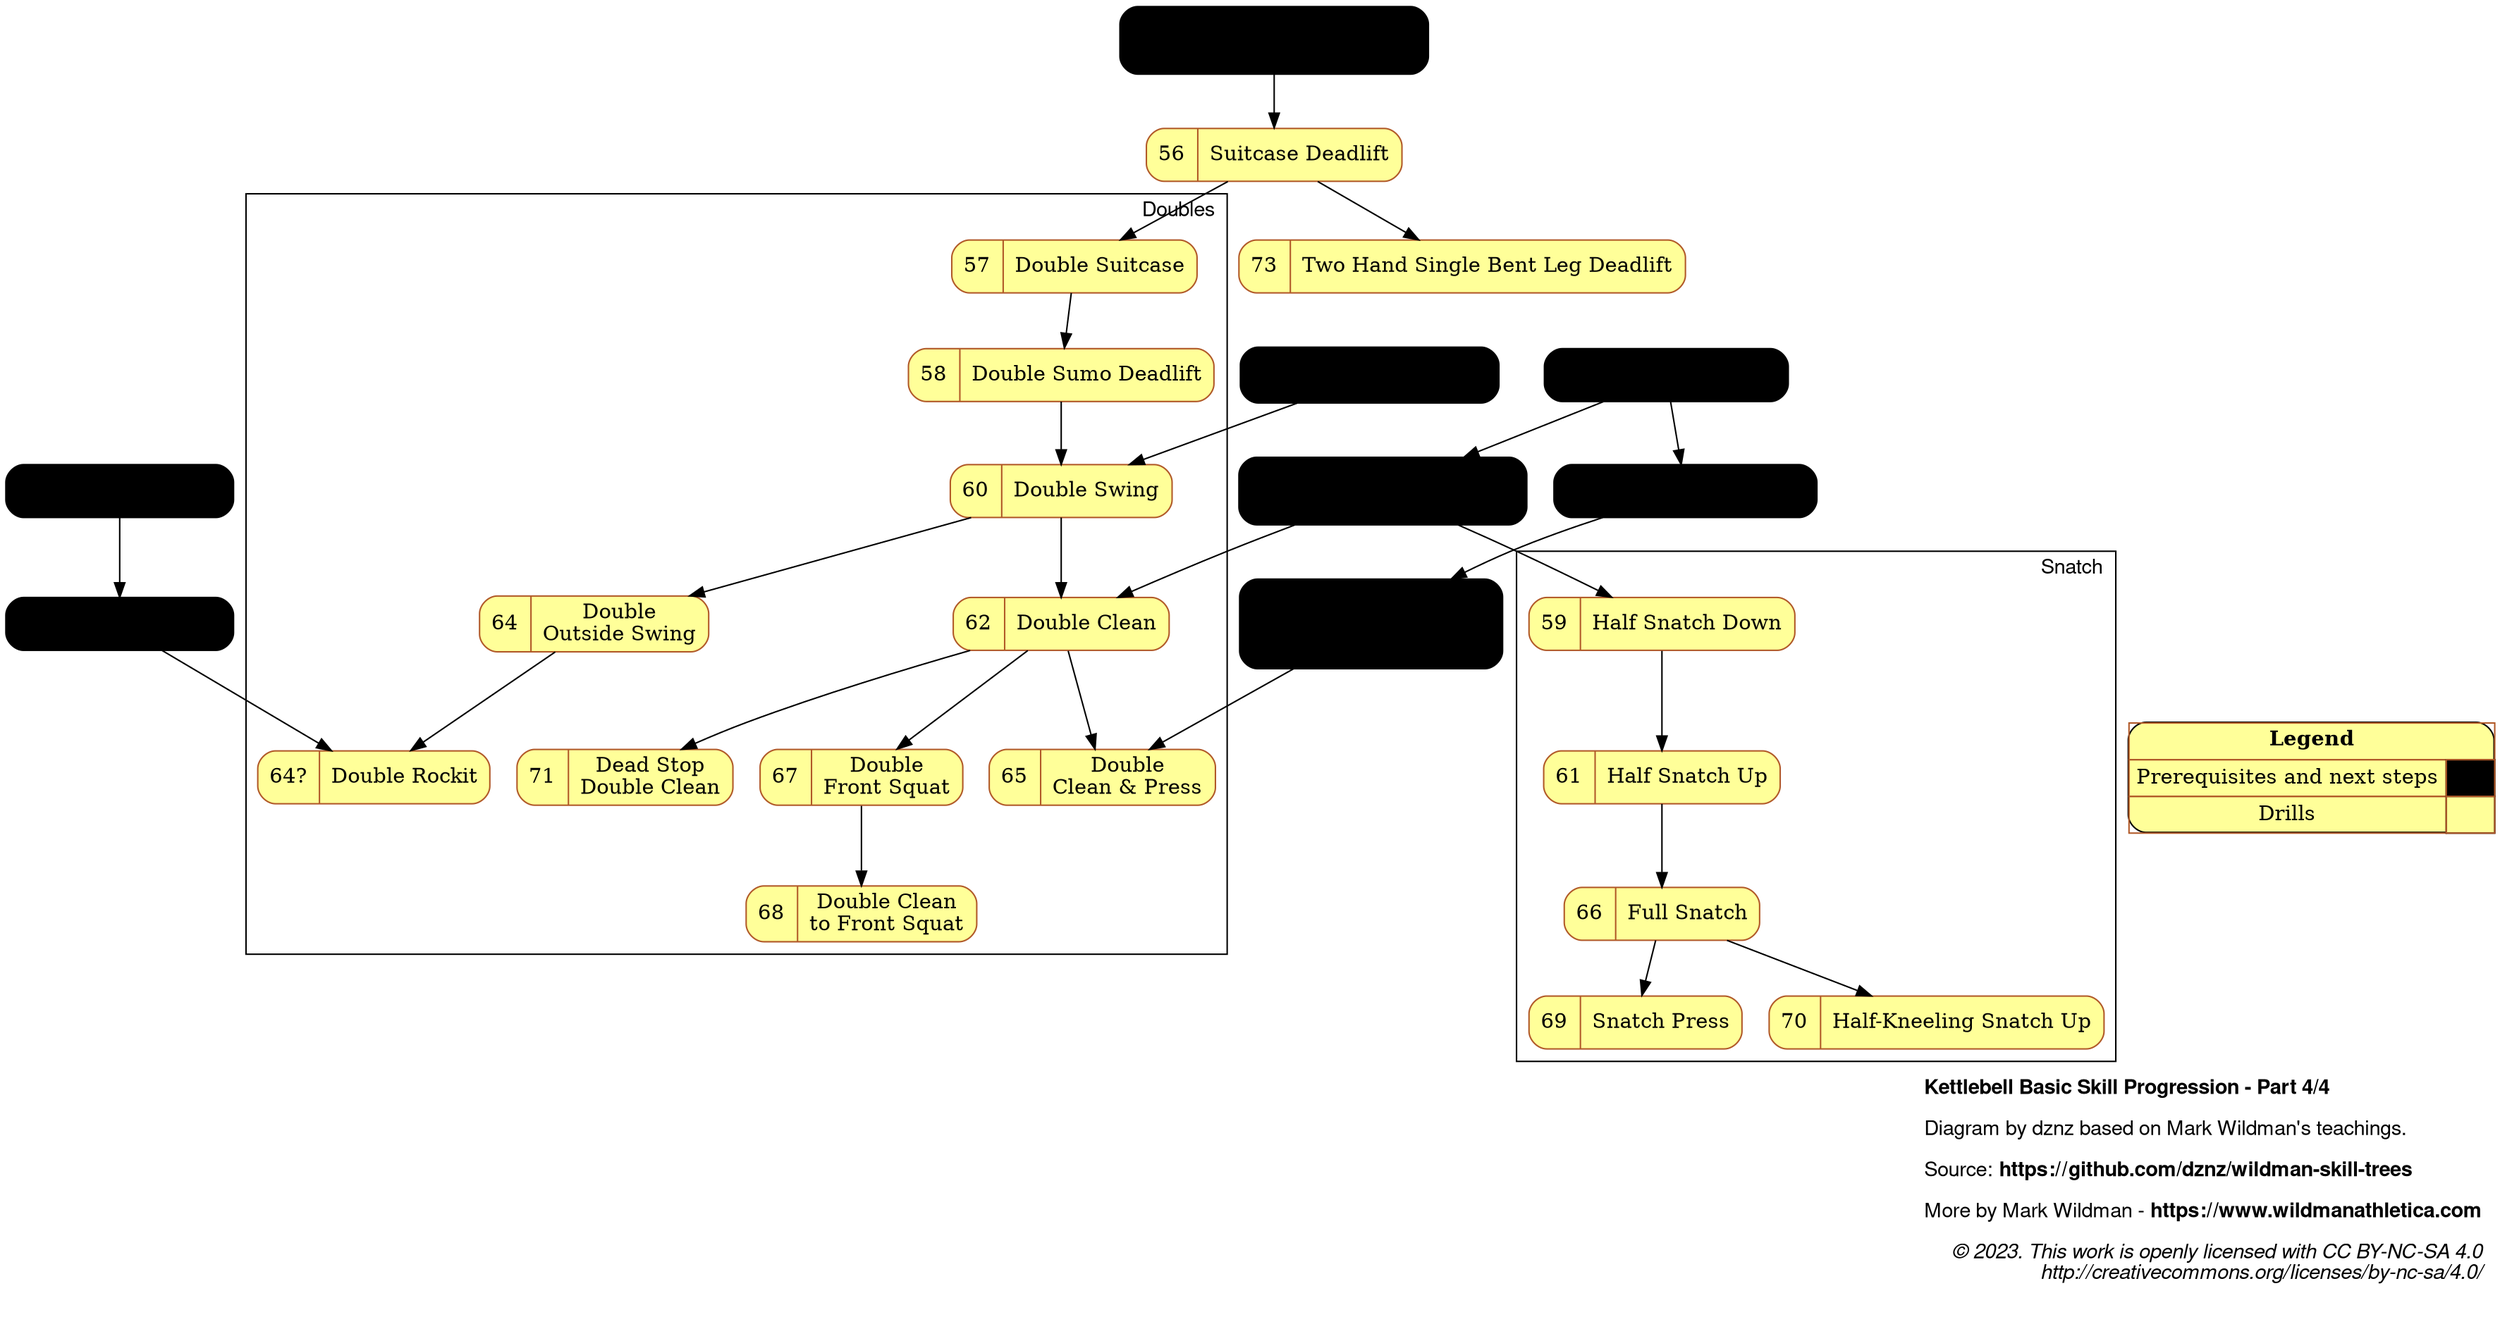digraph kb_progression {

  label=<
<B>Kettlebell Basic Skill Progression - Part 4/4</B><BR ALIGN="LEFT"/><BR ALIGN="LEFT"/>
Diagram by dznz based on Mark Wildman's teachings.<BR ALIGN="LEFT"/><BR ALIGN="LEFT"/>
Source: <B>https://github.com/dznz/wildman-skill-trees</B><BR ALIGN="LEFT"/><BR ALIGN="LEFT"/>
More by Mark Wildman - <B>https://www.wildmanathletica.com</B><BR ALIGN="LEFT"/><BR ALIGN="LEFT"/>
<I>
© 2023. This work is openly licensed with CC BY-NC-SA 4.0<BR ALIGN="RIGHT"/>
http://creativecommons.org/licenses/by-nc-sa/4.0/<BR ALIGN="RIGHT"/>
</I>
  >
  graph [labeljust=r]
  graph [fontname="Helvetica,Arial,sans-serif"]

  node [colorscheme="paired12"]
  node [shape=record]
  node [style="rounded,filled"]
  node [color=12, fillcolor=11]

  subgraph pre {
    node [color=lightslategrey, fillcolor=ghostwhite]
    ext_hc_dblswing    [label="{{HC|Double Swing}}"]
    ext_hc_dblrockit   [label="{{HC|Double Rockit}}"]
    
    mov_deadlift       [label="{{KB-01|Two Hand Deadlift}|HIP HINGE}"               URL="https://www.youtube.com/watch?v=x0XkmM34BPI&list=PLk4oYPJ7TXKhX8YqA2AVrfgs_pEF6p7KA&index=1"];
    mov_h2h            [label="{{KB-10|Hand to Hand\nTransition}}"                  URL="https://www.youtube.com/watch?v=0Uk0Rdm3QFs&list=PLk4oYPJ7TXKhX8YqA2AVrfgs_pEF6p7KA&index=10"]
    mov_clean          [label="KB-12|Swing Clean"                                   URL="https://www.youtube.com/watch?v=_nIsSXWs5iU&list=PLk4oYPJ7TXKhX8YqA2AVrfgs_pEF6p7KA&index=12"]
    mov_startstopclean [label="{{KB-16|Start Stop Clean}|START & END CLEAN}"        URL="https://www.youtube.com/watch?v=XbK3jxI0WNQ&list=PLk4oYPJ7TXKhX8YqA2AVrfgs_pEF6p7KA&index=16"]
    mov_cap            [label="KB-17|Clean & Press"                                 URL="https://www.youtube.com/watch?v=SSxB3m5qRas&list=PLk4oYPJ7TXKhX8YqA2AVrfgs_pEF6p7KA&index=17"]
    mov_startstopcap   [label="{{KB-19|Start Stop\nClean & Press}|START & END C&P}" URL="https://www.youtube.com/watch?v=dSj3kqbuois&list=PLk4oYPJ7TXKhX8YqA2AVrfgs_pEF6p7KA&index=19"]

  }

  mov_suitcasedl         [label="{{56|Suitcase Deadlift}}"                               URL="https://www.youtube.com/watch?v=d6i6MwVOmk0&list=PLk4oYPJ7TXKhX8YqA2AVrfgs_pEF6p7KA&index=58"];
  mov_dblsuitcase        [label="{{57|Double Suitcase}}"                                 URL="https://www.youtube.com/watch?v=4PSOSrDcGfc&list=PLk4oYPJ7TXKhX8YqA2AVrfgs_pEF6p7KA&index=59"];
  mov_dblsumodl          [label="{{58|Double Sumo Deadlift}}"                            URL="https://www.youtube.com/watch?v=gdutIla6nMw"];
  mov_halfsnatchdown     [label="{{59|Half Snatch Down}}"                                URL="https://www.youtube.com/watch?v=u2NbMtX_Rb0&list=PLk4oYPJ7TXKhX8YqA2AVrfgs_pEF6p7KA&index=60"];
  mov_dblswing           [label="{{60|Double Swing}}"                                    URL="https://www.youtube.com/watch?v=P5IFTJySA_s&list=PLk4oYPJ7TXKhX8YqA2AVrfgs_pEF6p7KA&index=61"];
  mov_halfsnatchup       [label="{{61|Half Snatch Up}}"                                  URL="https://www.youtube.com/watch?v=3HEmUyLYjjc"];
  mov_dblclean           [label="{{62|Double Clean}}"                                    URL="https://www.youtube.com/watch?v=Qe9ejhAtdGY&list=PLk4oYPJ7TXKhX8YqA2AVrfgs_pEF6p7KA&index=62"];
  //63?
  mov_dbloutswing        [label="{{64|Double\nOutside Swing}}"             URL="https://www.youtube.com/watch?v=yr_fRgGevsE"];
  mov_dblrockit          [label="{{64?|Double Rockit}}"                    URL="https://www.youtube.com/watch?v=zXB6hFrrBkA&list=PLk4oYPJ7TXKhX8YqA2AVrfgs_pEF6p7KA&index=63"];
  mov_dblcap             [label="{{65|Double\nClean & Press}}"             URL="https://www.youtube.com/watch?v=RizGV8ef--s"];
  mov_snatch             [label="{{66|Full Snatch}}"                       URL="https://www.youtube.com/watch?v=f-zkPiAlpQw&list=PLk4oYPJ7TXKhX8YqA2AVrfgs_pEF6p7KA&index=65"];
  mov_dblsquat           [label="{{67|Double\nFront Squat}}"               URL="https://www.youtube.com/watch?v=dX5yXJa5Dm0&list=PLk4oYPJ7TXKhX8YqA2AVrfgs_pEF6p7KA&index=66"];
  mov_dblclean2squat     [label="{{68|Double Clean\nto Front Squat}}"      URL="https://www.youtube.com/watch?v=R3s6Wb_ApHM"];
  mov_snatchpress        [label="{{69|Snatch Press}}"                      URL="https://www.youtube.com/watch?v=IzFPa_Q1yHM&list=PLk4oYPJ7TXKhX8YqA2AVrfgs_pEF6p7KA&index=67"];
  mov_kneelsnatchup      [label="{{70|Half-Kneeling Snatch Up}}"           URL="https://www.youtube.com/watch?v=1_UrK5SopL4"];
  mov_deaddblclean       [label="{{71|Dead Stop\nDouble Clean}}"           URL="https://www.youtube.com/watch?v=22bKQqMqAQY"];
  // 72|Deck Squat is in part 3
  mov_2hsbldl            [label="{{73|Two Hand Single Bent Leg Deadlift}}" URL="https://www.youtube.com/watch?v=-RD1qqe7P8M"];

  // Precursor dependencies
  ext_hc_dblswing -> ext_hc_dblrockit;
  ext_hc_dblrockit -> mov_dblrockit;
  mov_h2h -> mov_dblswing;
  
  mov_clean -> mov_startstopclean;
  mov_clean -> mov_cap;
  mov_cap -> mov_startstopcap;
  
  mov_startstopclean -> mov_dblclean;
  mov_startstopclean -> mov_halfsnatchdown;
  mov_startstopcap -> mov_dblcap;
  mov_deadlift -> mov_suitcasedl;


  // Ungrouped drills
  mov_suitcasedl -> mov_dblsuitcase;
  mov_suitcasedl -> mov_2hsbldl;

  subgraph cluster_double {
    label="Doubles"
    mov_dbloutswing -> mov_dblrockit
    mov_dblsuitcase -> mov_dblsumodl;
    mov_dblswing -> mov_dblclean;
    mov_dblclean -> mov_dblcap;
    mov_dblclean -> mov_dblsquat;
    mov_dblsquat -> mov_dblclean2squat;
    mov_dblclean -> mov_deaddblclean;
    mov_dblsumodl -> mov_dblswing;
    mov_dblswing -> mov_dbloutswing;
  }

  subgraph cluster_snatch {
    label="Snatch"
    mov_halfsnatchdown -> mov_halfsnatchup -> mov_snatch;
    mov_snatch -> mov_snatchpress;
    mov_snatch -> mov_kneelsnatchup;
  }
  

  { rank = sink;
    Legend [shape=none, margin=0, label=<
    <TABLE BORDER="0" CELLBORDER="1" CELLSPACING="0" CELLPADDING="4">
     <TR>
      <TD COLSPAN="2"><B>Legend</B></TD>
     </TR>
     <TR>
      <TD>Prerequisites and next steps</TD>
      <TD BGCOLOR="ghostwhite">&nbsp;&nbsp;&nbsp;&nbsp;&nbsp;</TD>
     </TR>
     <TR>
      <TD>Drills</TD>
      <TD BGCOLOR="11"></TD>
     </TR>
    </TABLE>
   >];
  }
}

